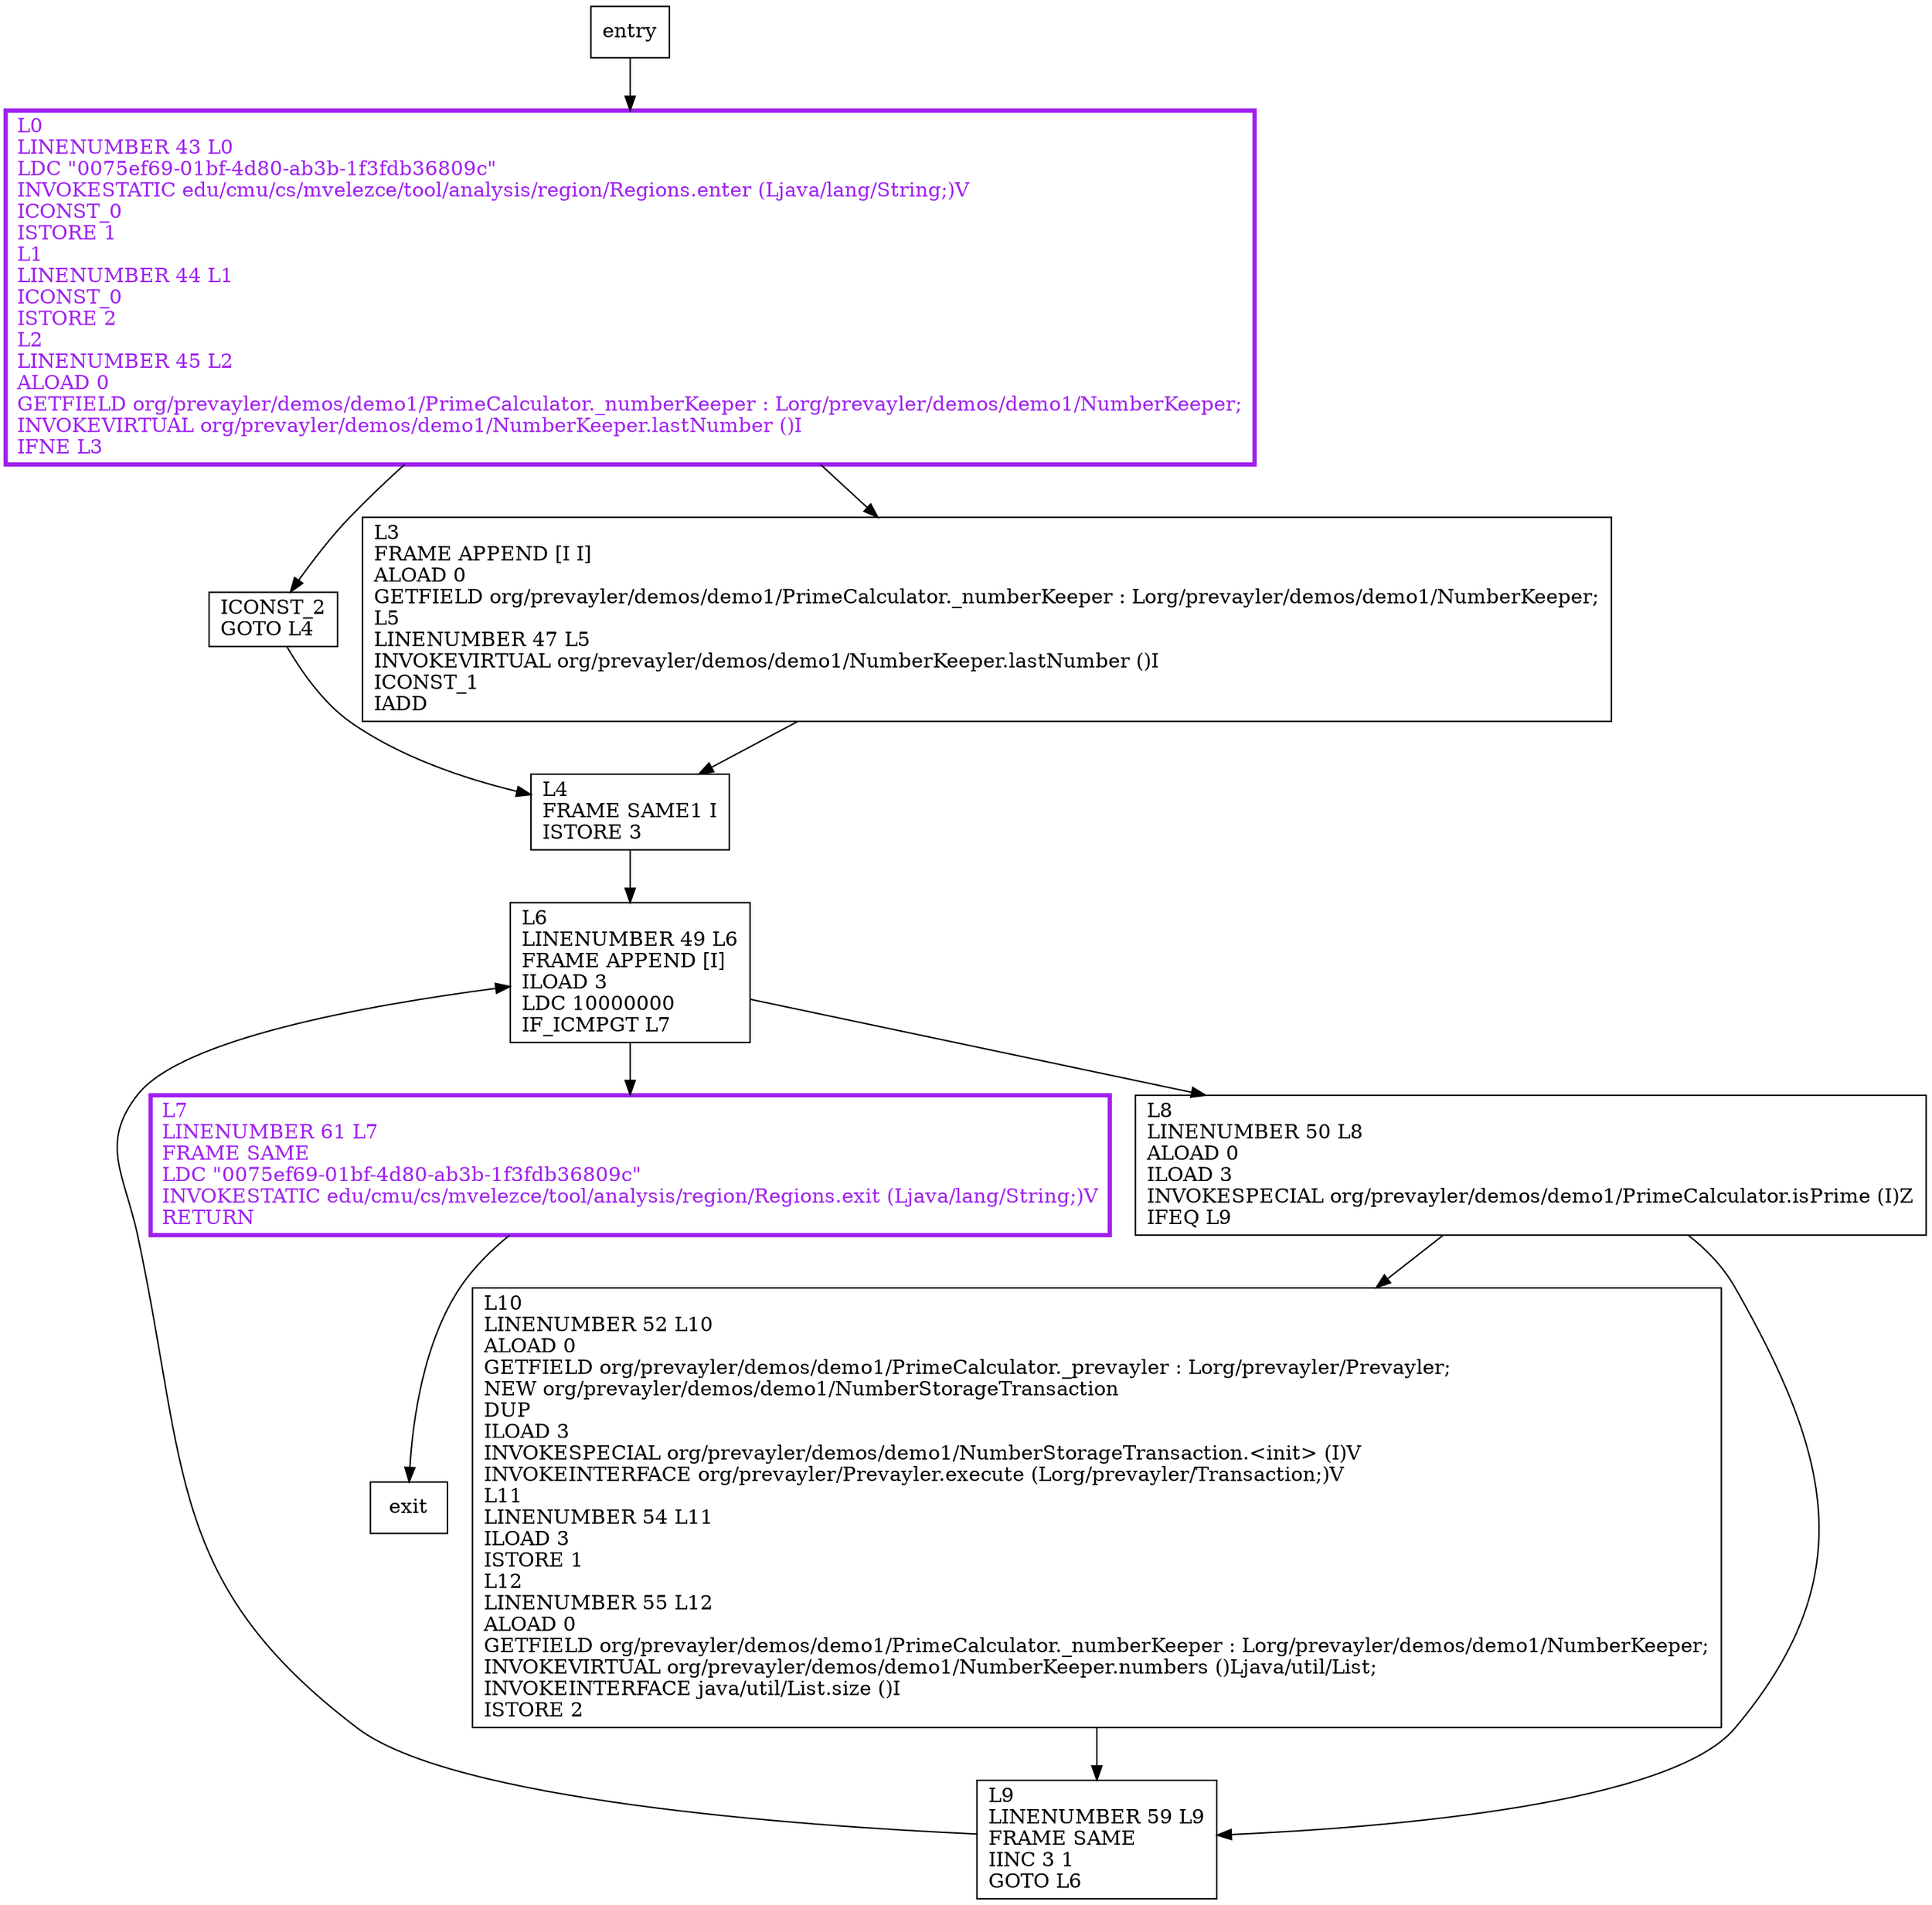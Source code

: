 digraph start1 {
node [shape=record];
1732575993 [label="ICONST_2\lGOTO L4\l"];
795987392 [label="L10\lLINENUMBER 52 L10\lALOAD 0\lGETFIELD org/prevayler/demos/demo1/PrimeCalculator._prevayler : Lorg/prevayler/Prevayler;\lNEW org/prevayler/demos/demo1/NumberStorageTransaction\lDUP\lILOAD 3\lINVOKESPECIAL org/prevayler/demos/demo1/NumberStorageTransaction.\<init\> (I)V\lINVOKEINTERFACE org/prevayler/Prevayler.execute (Lorg/prevayler/Transaction;)V\lL11\lLINENUMBER 54 L11\lILOAD 3\lISTORE 1\lL12\lLINENUMBER 55 L12\lALOAD 0\lGETFIELD org/prevayler/demos/demo1/PrimeCalculator._numberKeeper : Lorg/prevayler/demos/demo1/NumberKeeper;\lINVOKEVIRTUAL org/prevayler/demos/demo1/NumberKeeper.numbers ()Ljava/util/List;\lINVOKEINTERFACE java/util/List.size ()I\lISTORE 2\l"];
1744019560 [label="L0\lLINENUMBER 43 L0\lLDC \"0075ef69-01bf-4d80-ab3b-1f3fdb36809c\"\lINVOKESTATIC edu/cmu/cs/mvelezce/tool/analysis/region/Regions.enter (Ljava/lang/String;)V\lICONST_0\lISTORE 1\lL1\lLINENUMBER 44 L1\lICONST_0\lISTORE 2\lL2\lLINENUMBER 45 L2\lALOAD 0\lGETFIELD org/prevayler/demos/demo1/PrimeCalculator._numberKeeper : Lorg/prevayler/demos/demo1/NumberKeeper;\lINVOKEVIRTUAL org/prevayler/demos/demo1/NumberKeeper.lastNumber ()I\lIFNE L3\l"];
803354036 [label="L9\lLINENUMBER 59 L9\lFRAME SAME\lIINC 3 1\lGOTO L6\l"];
39865974 [label="L4\lFRAME SAME1 I\lISTORE 3\l"];
2020232882 [label="L7\lLINENUMBER 61 L7\lFRAME SAME\lLDC \"0075ef69-01bf-4d80-ab3b-1f3fdb36809c\"\lINVOKESTATIC edu/cmu/cs/mvelezce/tool/analysis/region/Regions.exit (Ljava/lang/String;)V\lRETURN\l"];
1618977160 [label="L8\lLINENUMBER 50 L8\lALOAD 0\lILOAD 3\lINVOKESPECIAL org/prevayler/demos/demo1/PrimeCalculator.isPrime (I)Z\lIFEQ L9\l"];
31669722 [label="L3\lFRAME APPEND [I I]\lALOAD 0\lGETFIELD org/prevayler/demos/demo1/PrimeCalculator._numberKeeper : Lorg/prevayler/demos/demo1/NumberKeeper;\lL5\lLINENUMBER 47 L5\lINVOKEVIRTUAL org/prevayler/demos/demo1/NumberKeeper.lastNumber ()I\lICONST_1\lIADD\l"];
88344898 [label="L6\lLINENUMBER 49 L6\lFRAME APPEND [I]\lILOAD 3\lLDC 10000000\lIF_ICMPGT L7\l"];
entry;
exit;
entry -> 1744019560;
1732575993 -> 39865974;
795987392 -> 803354036;
1744019560 -> 1732575993;
1744019560 -> 31669722;
803354036 -> 88344898;
39865974 -> 88344898;
2020232882 -> exit;
1618977160 -> 795987392;
1618977160 -> 803354036;
31669722 -> 39865974;
88344898 -> 2020232882;
88344898 -> 1618977160;
1744019560[fontcolor="purple", penwidth=3, color="purple"];
2020232882[fontcolor="purple", penwidth=3, color="purple"];
}
